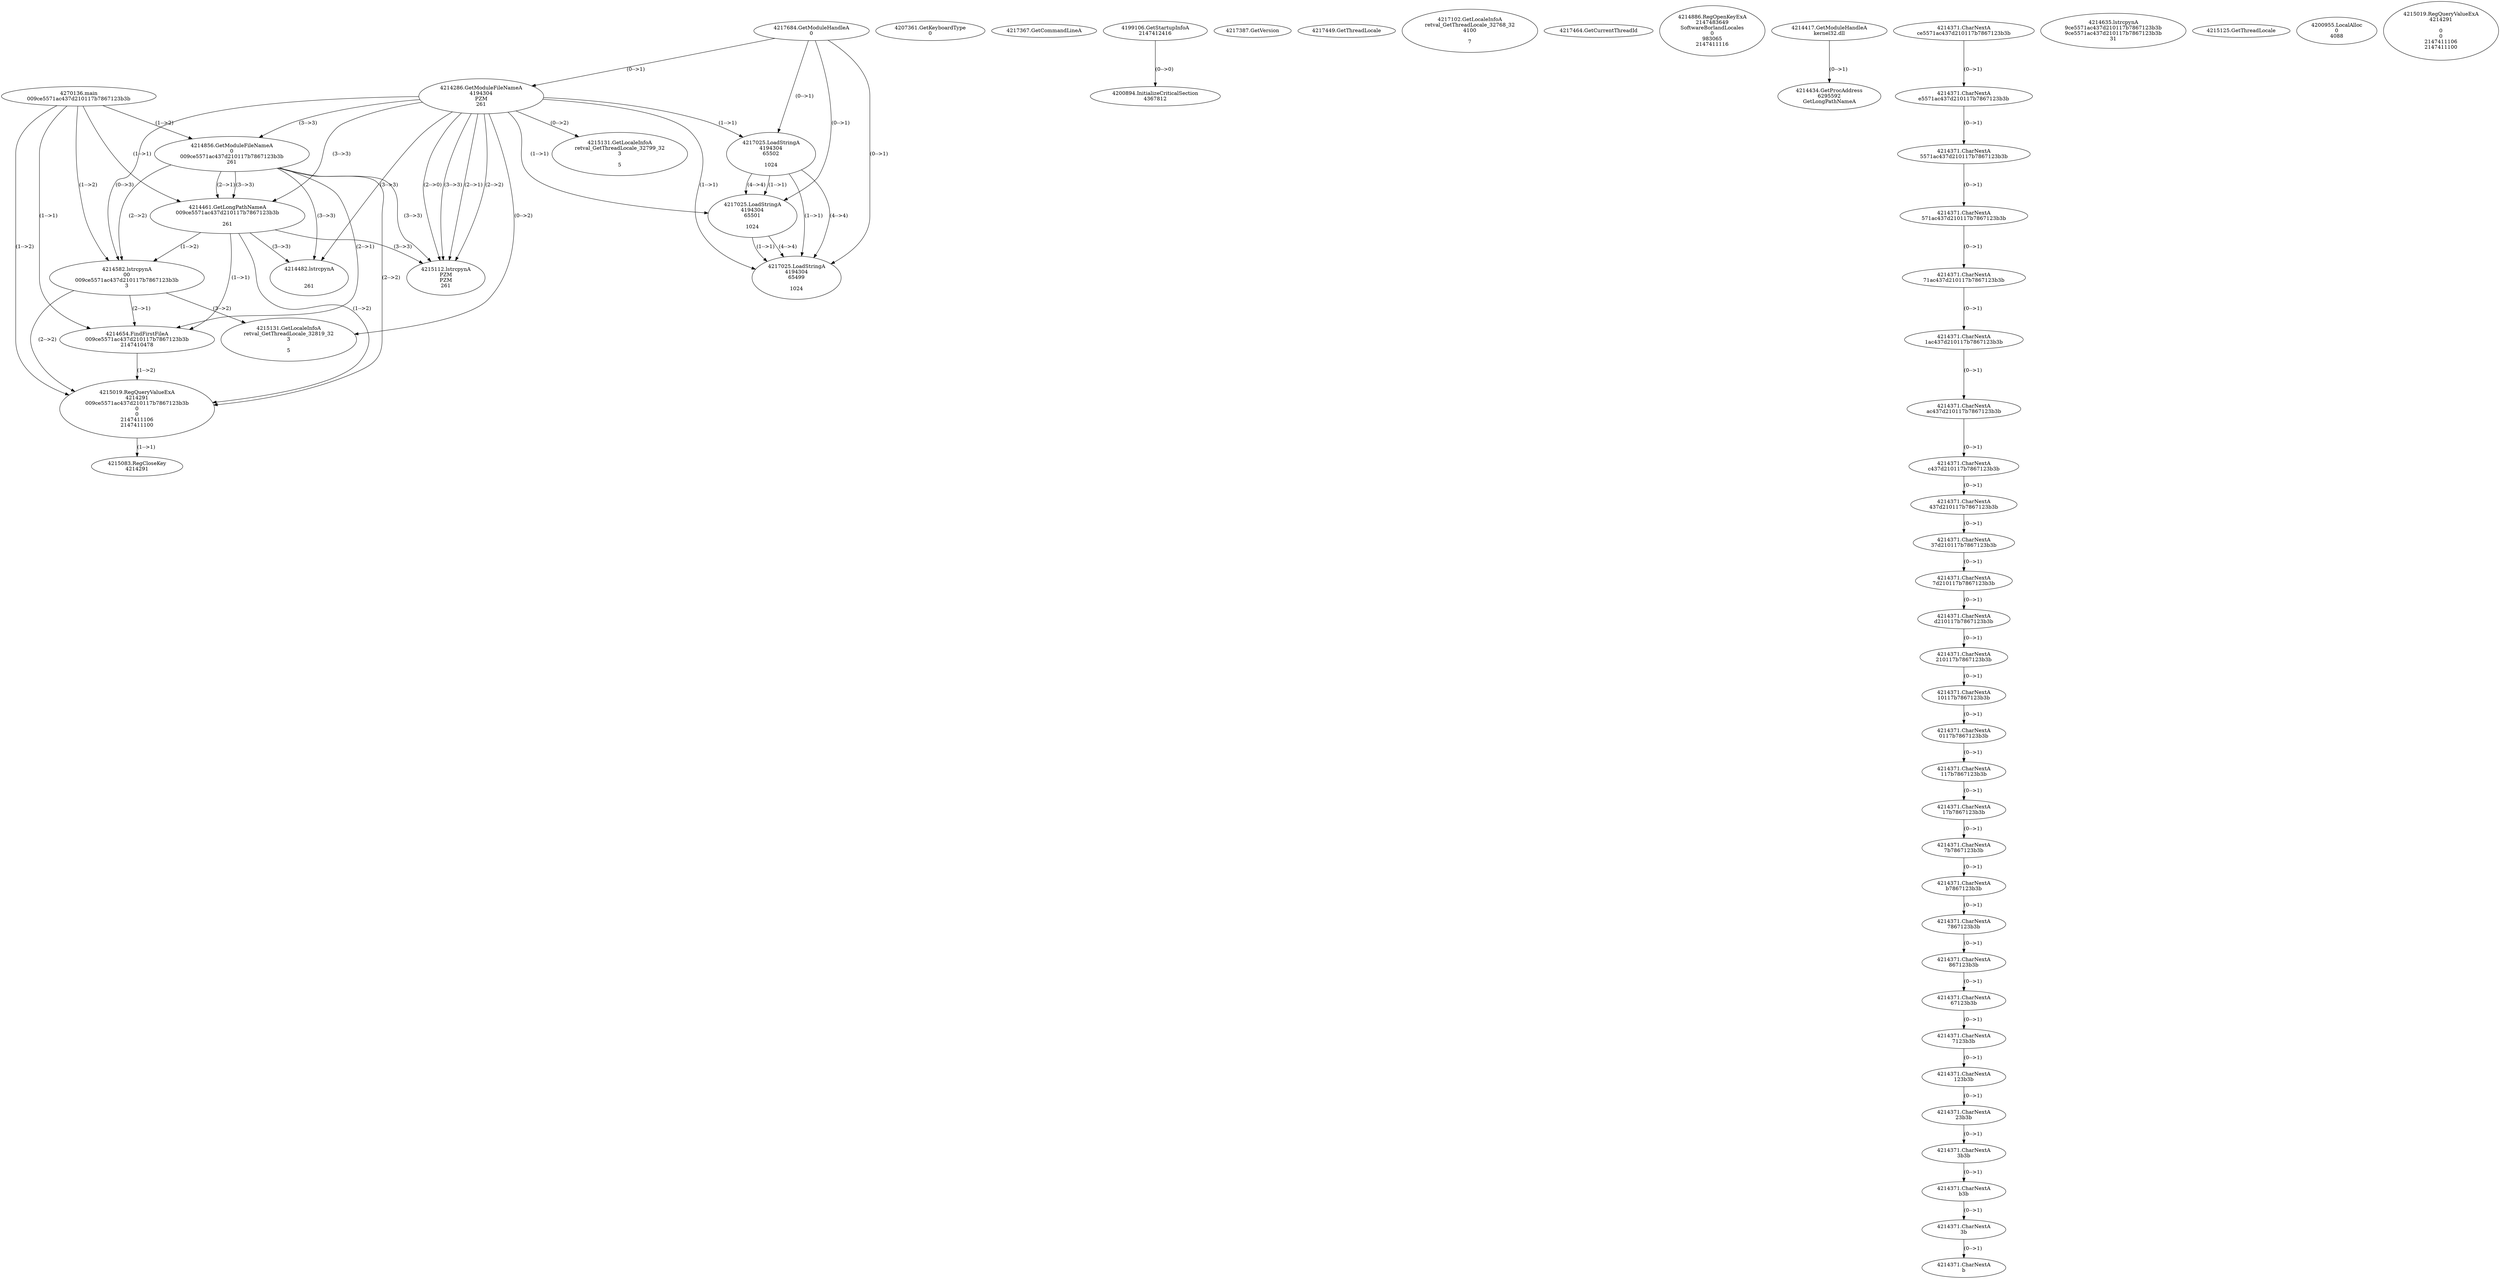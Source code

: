 // Global SCDG with merge call
digraph {
	0 [label="4270136.main
009ce5571ac437d210117b7867123b3b"]
	1 [label="4217684.GetModuleHandleA
0"]
	2 [label="4207361.GetKeyboardType
0"]
	3 [label="4217367.GetCommandLineA
"]
	4 [label="4199106.GetStartupInfoA
2147412416"]
	5 [label="4217387.GetVersion
"]
	6 [label="4217449.GetThreadLocale
"]
	7 [label="4217102.GetLocaleInfoA
retval_GetThreadLocale_32768_32
4100

7"]
	8 [label="4217464.GetCurrentThreadId
"]
	9 [label="4214286.GetModuleFileNameA
4194304
PZM
261"]
	1 -> 9 [label="(0-->1)"]
	10 [label="4214856.GetModuleFileNameA
0
009ce5571ac437d210117b7867123b3b
261"]
	0 -> 10 [label="(1-->2)"]
	9 -> 10 [label="(3-->3)"]
	11 [label="4214886.RegOpenKeyExA
2147483649
Software\Borland\Locales
0
983065
2147411116"]
	12 [label="4214417.GetModuleHandleA
kernel32.dll"]
	13 [label="4214434.GetProcAddress
6295592
GetLongPathNameA"]
	12 -> 13 [label="(0-->1)"]
	14 [label="4214461.GetLongPathNameA
009ce5571ac437d210117b7867123b3b

261"]
	0 -> 14 [label="(1-->1)"]
	10 -> 14 [label="(2-->1)"]
	9 -> 14 [label="(3-->3)"]
	10 -> 14 [label="(3-->3)"]
	15 [label="4214582.lstrcpynA
00
009ce5571ac437d210117b7867123b3b
3"]
	0 -> 15 [label="(1-->2)"]
	10 -> 15 [label="(2-->2)"]
	14 -> 15 [label="(1-->2)"]
	9 -> 15 [label="(0-->3)"]
	16 [label="4214371.CharNextA
ce5571ac437d210117b7867123b3b"]
	17 [label="4214371.CharNextA
e5571ac437d210117b7867123b3b"]
	16 -> 17 [label="(0-->1)"]
	18 [label="4214371.CharNextA
5571ac437d210117b7867123b3b"]
	17 -> 18 [label="(0-->1)"]
	19 [label="4214371.CharNextA
571ac437d210117b7867123b3b"]
	18 -> 19 [label="(0-->1)"]
	20 [label="4214371.CharNextA
71ac437d210117b7867123b3b"]
	19 -> 20 [label="(0-->1)"]
	21 [label="4214371.CharNextA
1ac437d210117b7867123b3b"]
	20 -> 21 [label="(0-->1)"]
	22 [label="4214371.CharNextA
ac437d210117b7867123b3b"]
	21 -> 22 [label="(0-->1)"]
	23 [label="4214371.CharNextA
c437d210117b7867123b3b"]
	22 -> 23 [label="(0-->1)"]
	24 [label="4214371.CharNextA
437d210117b7867123b3b"]
	23 -> 24 [label="(0-->1)"]
	25 [label="4214371.CharNextA
37d210117b7867123b3b"]
	24 -> 25 [label="(0-->1)"]
	26 [label="4214371.CharNextA
7d210117b7867123b3b"]
	25 -> 26 [label="(0-->1)"]
	27 [label="4214371.CharNextA
d210117b7867123b3b"]
	26 -> 27 [label="(0-->1)"]
	28 [label="4214371.CharNextA
210117b7867123b3b"]
	27 -> 28 [label="(0-->1)"]
	29 [label="4214371.CharNextA
10117b7867123b3b"]
	28 -> 29 [label="(0-->1)"]
	30 [label="4214371.CharNextA
0117b7867123b3b"]
	29 -> 30 [label="(0-->1)"]
	31 [label="4214371.CharNextA
117b7867123b3b"]
	30 -> 31 [label="(0-->1)"]
	32 [label="4214371.CharNextA
17b7867123b3b"]
	31 -> 32 [label="(0-->1)"]
	33 [label="4214371.CharNextA
7b7867123b3b"]
	32 -> 33 [label="(0-->1)"]
	34 [label="4214371.CharNextA
b7867123b3b"]
	33 -> 34 [label="(0-->1)"]
	35 [label="4214371.CharNextA
7867123b3b"]
	34 -> 35 [label="(0-->1)"]
	36 [label="4214371.CharNextA
867123b3b"]
	35 -> 36 [label="(0-->1)"]
	37 [label="4214371.CharNextA
67123b3b"]
	36 -> 37 [label="(0-->1)"]
	38 [label="4214371.CharNextA
7123b3b"]
	37 -> 38 [label="(0-->1)"]
	39 [label="4214371.CharNextA
123b3b"]
	38 -> 39 [label="(0-->1)"]
	40 [label="4214371.CharNextA
23b3b"]
	39 -> 40 [label="(0-->1)"]
	41 [label="4214371.CharNextA
3b3b"]
	40 -> 41 [label="(0-->1)"]
	42 [label="4214371.CharNextA
b3b"]
	41 -> 42 [label="(0-->1)"]
	43 [label="4214371.CharNextA
3b"]
	42 -> 43 [label="(0-->1)"]
	44 [label="4214371.CharNextA
b"]
	43 -> 44 [label="(0-->1)"]
	45 [label="4214635.lstrcpynA
9ce5571ac437d210117b7867123b3b
9ce5571ac437d210117b7867123b3b
31"]
	46 [label="4214654.FindFirstFileA
009ce5571ac437d210117b7867123b3b
2147410478"]
	0 -> 46 [label="(1-->1)"]
	10 -> 46 [label="(2-->1)"]
	14 -> 46 [label="(1-->1)"]
	15 -> 46 [label="(2-->1)"]
	47 [label="4215019.RegQueryValueExA
4214291
009ce5571ac437d210117b7867123b3b
0
0
2147411106
2147411100"]
	0 -> 47 [label="(1-->2)"]
	10 -> 47 [label="(2-->2)"]
	14 -> 47 [label="(1-->2)"]
	15 -> 47 [label="(2-->2)"]
	46 -> 47 [label="(1-->2)"]
	48 [label="4215083.RegCloseKey
4214291"]
	47 -> 48 [label="(1-->1)"]
	49 [label="4215112.lstrcpynA
PZM
PZM
261"]
	9 -> 49 [label="(2-->1)"]
	9 -> 49 [label="(2-->2)"]
	9 -> 49 [label="(3-->3)"]
	10 -> 49 [label="(3-->3)"]
	14 -> 49 [label="(3-->3)"]
	9 -> 49 [label="(2-->0)"]
	50 [label="4215125.GetThreadLocale
"]
	51 [label="4215131.GetLocaleInfoA
retval_GetThreadLocale_32819_32
3

5"]
	9 -> 51 [label="(0-->2)"]
	15 -> 51 [label="(3-->2)"]
	52 [label="4217025.LoadStringA
4194304
65502

1024"]
	1 -> 52 [label="(0-->1)"]
	9 -> 52 [label="(1-->1)"]
	53 [label="4217025.LoadStringA
4194304
65501

1024"]
	1 -> 53 [label="(0-->1)"]
	9 -> 53 [label="(1-->1)"]
	52 -> 53 [label="(1-->1)"]
	52 -> 53 [label="(4-->4)"]
	54 [label="4217025.LoadStringA
4194304
65499

1024"]
	1 -> 54 [label="(0-->1)"]
	9 -> 54 [label="(1-->1)"]
	52 -> 54 [label="(1-->1)"]
	53 -> 54 [label="(1-->1)"]
	52 -> 54 [label="(4-->4)"]
	53 -> 54 [label="(4-->4)"]
	55 [label="4200894.InitializeCriticalSection
4367812"]
	4 -> 55 [label="(0-->0)"]
	56 [label="4200955.LocalAlloc
0
4088"]
	57 [label="4214482.lstrcpynA


261"]
	9 -> 57 [label="(3-->3)"]
	10 -> 57 [label="(3-->3)"]
	14 -> 57 [label="(3-->3)"]
	58 [label="4215019.RegQueryValueExA
4214291

0
0
2147411106
2147411100"]
	59 [label="4215131.GetLocaleInfoA
retval_GetThreadLocale_32799_32
3

5"]
	9 -> 59 [label="(0-->2)"]
}
